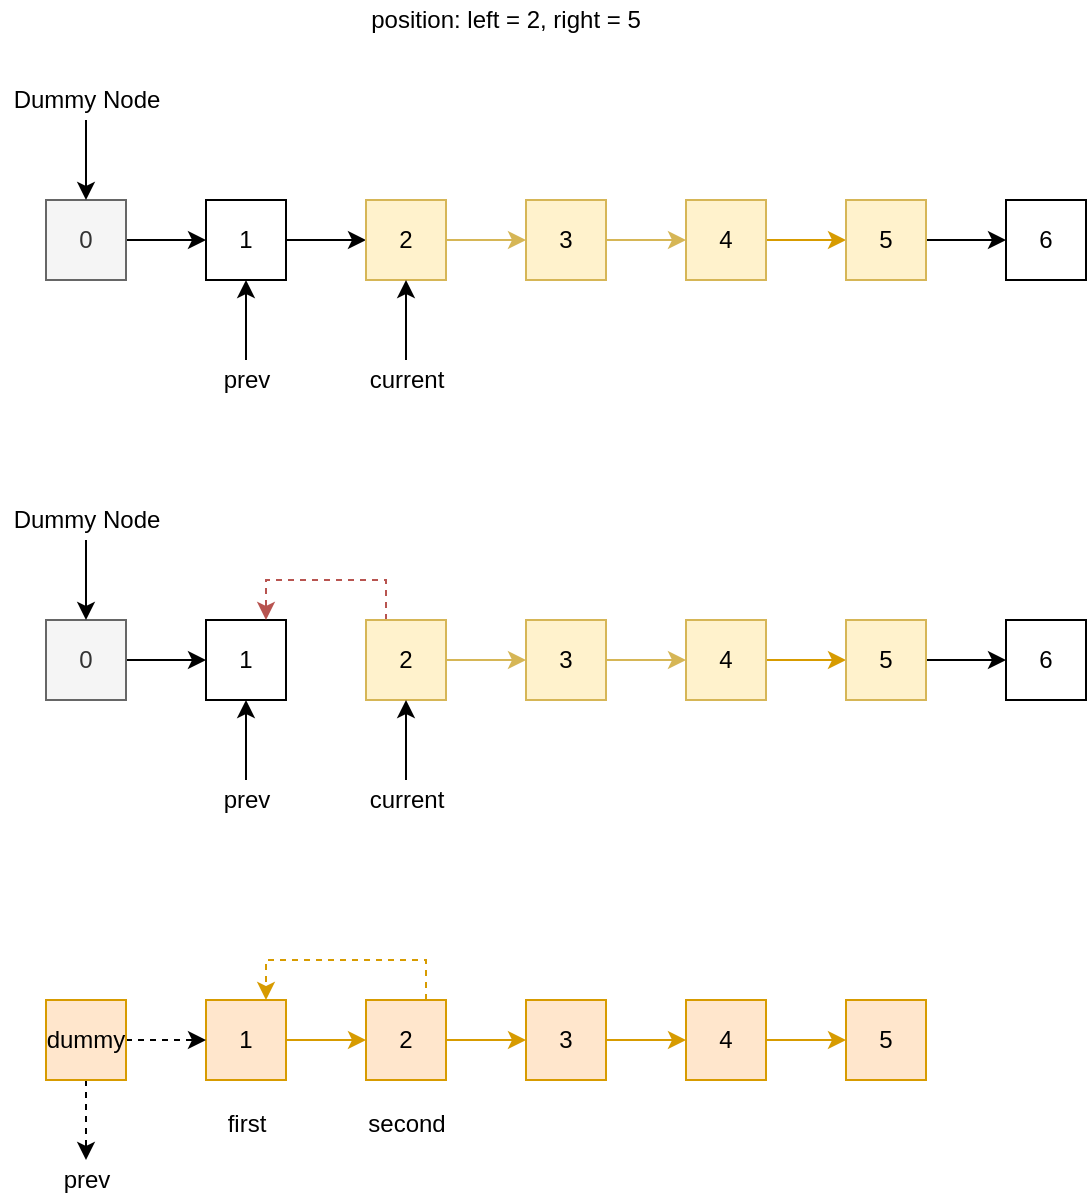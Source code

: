 <mxfile version="12.5.3" type="device"><diagram id="eoyy4kQy6lEoyuc_IlF7" name="Page-1"><mxGraphModel dx="1097" dy="859" grid="1" gridSize="10" guides="1" tooltips="1" connect="1" arrows="1" fold="1" page="1" pageScale="1" pageWidth="850" pageHeight="1100" math="0" shadow="0"><root><mxCell id="0"/><mxCell id="1" parent="0"/><mxCell id="GTrCyawnvIqGnyNoKw1O-8" style="edgeStyle=orthogonalEdgeStyle;rounded=0;orthogonalLoop=1;jettySize=auto;html=1;exitX=1;exitY=0.5;exitDx=0;exitDy=0;entryX=0;entryY=0.5;entryDx=0;entryDy=0;" edge="1" parent="1" source="GTrCyawnvIqGnyNoKw1O-1" target="GTrCyawnvIqGnyNoKw1O-2"><mxGeometry relative="1" as="geometry"/></mxCell><mxCell id="GTrCyawnvIqGnyNoKw1O-1" value="1" style="rounded=0;whiteSpace=wrap;html=1;" vertex="1" parent="1"><mxGeometry x="160" y="120" width="40" height="40" as="geometry"/></mxCell><mxCell id="GTrCyawnvIqGnyNoKw1O-9" style="edgeStyle=orthogonalEdgeStyle;rounded=0;orthogonalLoop=1;jettySize=auto;html=1;exitX=1;exitY=0.5;exitDx=0;exitDy=0;fillColor=#fff2cc;strokeColor=#d6b656;" edge="1" parent="1" source="GTrCyawnvIqGnyNoKw1O-2" target="GTrCyawnvIqGnyNoKw1O-3"><mxGeometry relative="1" as="geometry"/></mxCell><mxCell id="GTrCyawnvIqGnyNoKw1O-2" value="2" style="rounded=0;whiteSpace=wrap;html=1;fillColor=#fff2cc;strokeColor=#d6b656;" vertex="1" parent="1"><mxGeometry x="240" y="120" width="40" height="40" as="geometry"/></mxCell><mxCell id="GTrCyawnvIqGnyNoKw1O-10" style="edgeStyle=orthogonalEdgeStyle;rounded=0;orthogonalLoop=1;jettySize=auto;html=1;exitX=1;exitY=0.5;exitDx=0;exitDy=0;entryX=0;entryY=0.5;entryDx=0;entryDy=0;fillColor=#fff2cc;strokeColor=#d6b656;" edge="1" parent="1" source="GTrCyawnvIqGnyNoKw1O-3" target="GTrCyawnvIqGnyNoKw1O-4"><mxGeometry relative="1" as="geometry"/></mxCell><mxCell id="GTrCyawnvIqGnyNoKw1O-3" value="3" style="rounded=0;whiteSpace=wrap;html=1;fillColor=#fff2cc;strokeColor=#d6b656;" vertex="1" parent="1"><mxGeometry x="320" y="120" width="40" height="40" as="geometry"/></mxCell><mxCell id="GTrCyawnvIqGnyNoKw1O-12" style="edgeStyle=orthogonalEdgeStyle;rounded=0;orthogonalLoop=1;jettySize=auto;html=1;exitX=1;exitY=0.5;exitDx=0;exitDy=0;fillColor=#ffe6cc;strokeColor=#d79b00;" edge="1" parent="1" source="GTrCyawnvIqGnyNoKw1O-4" target="GTrCyawnvIqGnyNoKw1O-5"><mxGeometry relative="1" as="geometry"/></mxCell><mxCell id="GTrCyawnvIqGnyNoKw1O-4" value="4" style="rounded=0;whiteSpace=wrap;html=1;fillColor=#fff2cc;strokeColor=#d6b656;" vertex="1" parent="1"><mxGeometry x="400" y="120" width="40" height="40" as="geometry"/></mxCell><mxCell id="GTrCyawnvIqGnyNoKw1O-13" style="edgeStyle=orthogonalEdgeStyle;rounded=0;orthogonalLoop=1;jettySize=auto;html=1;exitX=1;exitY=0.5;exitDx=0;exitDy=0;" edge="1" parent="1" source="GTrCyawnvIqGnyNoKw1O-5" target="GTrCyawnvIqGnyNoKw1O-6"><mxGeometry relative="1" as="geometry"/></mxCell><mxCell id="GTrCyawnvIqGnyNoKw1O-5" value="5" style="rounded=0;whiteSpace=wrap;html=1;fillColor=#fff2cc;strokeColor=#d6b656;" vertex="1" parent="1"><mxGeometry x="480" y="120" width="40" height="40" as="geometry"/></mxCell><mxCell id="GTrCyawnvIqGnyNoKw1O-6" value="6" style="rounded=0;whiteSpace=wrap;html=1;" vertex="1" parent="1"><mxGeometry x="560" y="120" width="40" height="40" as="geometry"/></mxCell><mxCell id="GTrCyawnvIqGnyNoKw1O-14" value="position: left = 2, right = 5" style="text;html=1;strokeColor=none;fillColor=none;align=center;verticalAlign=middle;whiteSpace=wrap;rounded=0;" vertex="1" parent="1"><mxGeometry x="240" y="20" width="140" height="20" as="geometry"/></mxCell><mxCell id="GTrCyawnvIqGnyNoKw1O-24" style="edgeStyle=orthogonalEdgeStyle;rounded=0;orthogonalLoop=1;jettySize=auto;html=1;exitX=1;exitY=0.5;exitDx=0;exitDy=0;entryX=0;entryY=0.5;entryDx=0;entryDy=0;" edge="1" parent="1" source="GTrCyawnvIqGnyNoKw1O-15" target="GTrCyawnvIqGnyNoKw1O-1"><mxGeometry relative="1" as="geometry"/></mxCell><mxCell id="GTrCyawnvIqGnyNoKw1O-15" value="0" style="rounded=0;whiteSpace=wrap;html=1;fillColor=#f5f5f5;strokeColor=#666666;fontColor=#333333;" vertex="1" parent="1"><mxGeometry x="80" y="120" width="40" height="40" as="geometry"/></mxCell><mxCell id="GTrCyawnvIqGnyNoKw1O-23" value="" style="edgeStyle=orthogonalEdgeStyle;rounded=0;orthogonalLoop=1;jettySize=auto;html=1;" edge="1" parent="1" source="GTrCyawnvIqGnyNoKw1O-16" target="GTrCyawnvIqGnyNoKw1O-15"><mxGeometry relative="1" as="geometry"/></mxCell><mxCell id="GTrCyawnvIqGnyNoKw1O-16" value="Dummy Node" style="text;html=1;strokeColor=none;fillColor=none;align=center;verticalAlign=middle;whiteSpace=wrap;rounded=0;" vertex="1" parent="1"><mxGeometry x="57.5" y="60" width="85" height="20" as="geometry"/></mxCell><mxCell id="GTrCyawnvIqGnyNoKw1O-29" value="" style="edgeStyle=orthogonalEdgeStyle;rounded=0;orthogonalLoop=1;jettySize=auto;html=1;" edge="1" parent="1" source="GTrCyawnvIqGnyNoKw1O-27" target="GTrCyawnvIqGnyNoKw1O-2"><mxGeometry relative="1" as="geometry"/></mxCell><mxCell id="GTrCyawnvIqGnyNoKw1O-27" value="current" style="text;html=1;strokeColor=none;fillColor=none;align=center;verticalAlign=middle;whiteSpace=wrap;rounded=0;" vertex="1" parent="1"><mxGeometry x="217.5" y="200" width="85" height="20" as="geometry"/></mxCell><mxCell id="GTrCyawnvIqGnyNoKw1O-33" value="" style="edgeStyle=orthogonalEdgeStyle;rounded=0;orthogonalLoop=1;jettySize=auto;html=1;" edge="1" parent="1" source="GTrCyawnvIqGnyNoKw1O-32" target="GTrCyawnvIqGnyNoKw1O-1"><mxGeometry relative="1" as="geometry"/></mxCell><mxCell id="GTrCyawnvIqGnyNoKw1O-32" value="prev" style="text;html=1;strokeColor=none;fillColor=none;align=center;verticalAlign=middle;whiteSpace=wrap;rounded=0;" vertex="1" parent="1"><mxGeometry x="137.5" y="200" width="85" height="20" as="geometry"/></mxCell><mxCell id="GTrCyawnvIqGnyNoKw1O-39" value="1" style="rounded=0;whiteSpace=wrap;html=1;" vertex="1" parent="1"><mxGeometry x="160" y="330" width="40" height="40" as="geometry"/></mxCell><mxCell id="GTrCyawnvIqGnyNoKw1O-40" style="edgeStyle=orthogonalEdgeStyle;rounded=0;orthogonalLoop=1;jettySize=auto;html=1;exitX=1;exitY=0.5;exitDx=0;exitDy=0;fillColor=#fff2cc;strokeColor=#d6b656;" edge="1" parent="1" source="GTrCyawnvIqGnyNoKw1O-41" target="GTrCyawnvIqGnyNoKw1O-43"><mxGeometry relative="1" as="geometry"/></mxCell><mxCell id="GTrCyawnvIqGnyNoKw1O-172" style="edgeStyle=orthogonalEdgeStyle;rounded=0;orthogonalLoop=1;jettySize=auto;html=1;exitX=0.25;exitY=0;exitDx=0;exitDy=0;entryX=0.75;entryY=0;entryDx=0;entryDy=0;dashed=1;fillColor=#f8cecc;strokeColor=#b85450;" edge="1" parent="1" source="GTrCyawnvIqGnyNoKw1O-41" target="GTrCyawnvIqGnyNoKw1O-39"><mxGeometry relative="1" as="geometry"/></mxCell><mxCell id="GTrCyawnvIqGnyNoKw1O-41" value="2" style="rounded=0;whiteSpace=wrap;html=1;fillColor=#fff2cc;strokeColor=#d6b656;" vertex="1" parent="1"><mxGeometry x="240" y="330" width="40" height="40" as="geometry"/></mxCell><mxCell id="GTrCyawnvIqGnyNoKw1O-42" style="edgeStyle=orthogonalEdgeStyle;rounded=0;orthogonalLoop=1;jettySize=auto;html=1;exitX=1;exitY=0.5;exitDx=0;exitDy=0;entryX=0;entryY=0.5;entryDx=0;entryDy=0;fillColor=#fff2cc;strokeColor=#d6b656;" edge="1" parent="1" source="GTrCyawnvIqGnyNoKw1O-43" target="GTrCyawnvIqGnyNoKw1O-45"><mxGeometry relative="1" as="geometry"/></mxCell><mxCell id="GTrCyawnvIqGnyNoKw1O-43" value="3" style="rounded=0;whiteSpace=wrap;html=1;fillColor=#fff2cc;strokeColor=#d6b656;" vertex="1" parent="1"><mxGeometry x="320" y="330" width="40" height="40" as="geometry"/></mxCell><mxCell id="GTrCyawnvIqGnyNoKw1O-44" style="edgeStyle=orthogonalEdgeStyle;rounded=0;orthogonalLoop=1;jettySize=auto;html=1;exitX=1;exitY=0.5;exitDx=0;exitDy=0;fillColor=#ffe6cc;strokeColor=#d79b00;" edge="1" parent="1" source="GTrCyawnvIqGnyNoKw1O-45" target="GTrCyawnvIqGnyNoKw1O-47"><mxGeometry relative="1" as="geometry"/></mxCell><mxCell id="GTrCyawnvIqGnyNoKw1O-45" value="4" style="rounded=0;whiteSpace=wrap;html=1;fillColor=#fff2cc;strokeColor=#d6b656;" vertex="1" parent="1"><mxGeometry x="400" y="330" width="40" height="40" as="geometry"/></mxCell><mxCell id="GTrCyawnvIqGnyNoKw1O-46" style="edgeStyle=orthogonalEdgeStyle;rounded=0;orthogonalLoop=1;jettySize=auto;html=1;exitX=1;exitY=0.5;exitDx=0;exitDy=0;" edge="1" parent="1" source="GTrCyawnvIqGnyNoKw1O-47" target="GTrCyawnvIqGnyNoKw1O-48"><mxGeometry relative="1" as="geometry"/></mxCell><mxCell id="GTrCyawnvIqGnyNoKw1O-47" value="5" style="rounded=0;whiteSpace=wrap;html=1;fillColor=#fff2cc;strokeColor=#d6b656;" vertex="1" parent="1"><mxGeometry x="480" y="330" width="40" height="40" as="geometry"/></mxCell><mxCell id="GTrCyawnvIqGnyNoKw1O-48" value="6" style="rounded=0;whiteSpace=wrap;html=1;" vertex="1" parent="1"><mxGeometry x="560" y="330" width="40" height="40" as="geometry"/></mxCell><mxCell id="GTrCyawnvIqGnyNoKw1O-49" style="edgeStyle=orthogonalEdgeStyle;rounded=0;orthogonalLoop=1;jettySize=auto;html=1;exitX=1;exitY=0.5;exitDx=0;exitDy=0;entryX=0;entryY=0.5;entryDx=0;entryDy=0;" edge="1" parent="1" source="GTrCyawnvIqGnyNoKw1O-50" target="GTrCyawnvIqGnyNoKw1O-39"><mxGeometry relative="1" as="geometry"/></mxCell><mxCell id="GTrCyawnvIqGnyNoKw1O-50" value="0" style="rounded=0;whiteSpace=wrap;html=1;fillColor=#f5f5f5;strokeColor=#666666;fontColor=#333333;" vertex="1" parent="1"><mxGeometry x="80" y="330" width="40" height="40" as="geometry"/></mxCell><mxCell id="GTrCyawnvIqGnyNoKw1O-51" value="" style="edgeStyle=orthogonalEdgeStyle;rounded=0;orthogonalLoop=1;jettySize=auto;html=1;" edge="1" parent="1" source="GTrCyawnvIqGnyNoKw1O-52" target="GTrCyawnvIqGnyNoKw1O-50"><mxGeometry relative="1" as="geometry"/></mxCell><mxCell id="GTrCyawnvIqGnyNoKw1O-52" value="Dummy Node" style="text;html=1;strokeColor=none;fillColor=none;align=center;verticalAlign=middle;whiteSpace=wrap;rounded=0;" vertex="1" parent="1"><mxGeometry x="57.5" y="270" width="85" height="20" as="geometry"/></mxCell><mxCell id="GTrCyawnvIqGnyNoKw1O-53" value="" style="edgeStyle=orthogonalEdgeStyle;rounded=0;orthogonalLoop=1;jettySize=auto;html=1;" edge="1" parent="1" source="GTrCyawnvIqGnyNoKw1O-54" target="GTrCyawnvIqGnyNoKw1O-41"><mxGeometry relative="1" as="geometry"/></mxCell><mxCell id="GTrCyawnvIqGnyNoKw1O-54" value="current" style="text;html=1;strokeColor=none;fillColor=none;align=center;verticalAlign=middle;whiteSpace=wrap;rounded=0;" vertex="1" parent="1"><mxGeometry x="217.5" y="410" width="85" height="20" as="geometry"/></mxCell><mxCell id="GTrCyawnvIqGnyNoKw1O-57" value="" style="edgeStyle=orthogonalEdgeStyle;rounded=0;orthogonalLoop=1;jettySize=auto;html=1;" edge="1" parent="1" source="GTrCyawnvIqGnyNoKw1O-58" target="GTrCyawnvIqGnyNoKw1O-39"><mxGeometry relative="1" as="geometry"/></mxCell><mxCell id="GTrCyawnvIqGnyNoKw1O-58" value="prev" style="text;html=1;strokeColor=none;fillColor=none;align=center;verticalAlign=middle;whiteSpace=wrap;rounded=0;" vertex="1" parent="1"><mxGeometry x="137.5" y="410" width="85" height="20" as="geometry"/></mxCell><mxCell id="GTrCyawnvIqGnyNoKw1O-178" style="edgeStyle=orthogonalEdgeStyle;rounded=0;orthogonalLoop=1;jettySize=auto;html=1;exitX=1;exitY=0.5;exitDx=0;exitDy=0;entryX=0;entryY=0.5;entryDx=0;entryDy=0;fillColor=#ffe6cc;strokeColor=#d79b00;" edge="1" parent="1" source="GTrCyawnvIqGnyNoKw1O-146" target="GTrCyawnvIqGnyNoKw1O-149"><mxGeometry relative="1" as="geometry"/></mxCell><mxCell id="GTrCyawnvIqGnyNoKw1O-146" value="1" style="rounded=0;whiteSpace=wrap;html=1;fillColor=#ffe6cc;strokeColor=#d79b00;" vertex="1" parent="1"><mxGeometry x="160" y="520" width="40" height="40" as="geometry"/></mxCell><mxCell id="GTrCyawnvIqGnyNoKw1O-147" style="edgeStyle=orthogonalEdgeStyle;rounded=0;orthogonalLoop=1;jettySize=auto;html=1;exitX=1;exitY=0.5;exitDx=0;exitDy=0;fillColor=#ffe6cc;strokeColor=#d79b00;" edge="1" parent="1" source="GTrCyawnvIqGnyNoKw1O-149" target="GTrCyawnvIqGnyNoKw1O-151"><mxGeometry relative="1" as="geometry"/></mxCell><mxCell id="GTrCyawnvIqGnyNoKw1O-188" style="edgeStyle=orthogonalEdgeStyle;rounded=0;orthogonalLoop=1;jettySize=auto;html=1;exitX=0.75;exitY=0;exitDx=0;exitDy=0;entryX=0.75;entryY=0;entryDx=0;entryDy=0;dashed=1;fillColor=#ffe6cc;strokeColor=#d79b00;" edge="1" parent="1" source="GTrCyawnvIqGnyNoKw1O-149" target="GTrCyawnvIqGnyNoKw1O-146"><mxGeometry relative="1" as="geometry"/></mxCell><mxCell id="GTrCyawnvIqGnyNoKw1O-149" value="2" style="rounded=0;whiteSpace=wrap;html=1;fillColor=#ffe6cc;strokeColor=#d79b00;" vertex="1" parent="1"><mxGeometry x="240" y="520" width="40" height="40" as="geometry"/></mxCell><mxCell id="GTrCyawnvIqGnyNoKw1O-150" style="edgeStyle=orthogonalEdgeStyle;rounded=0;orthogonalLoop=1;jettySize=auto;html=1;exitX=1;exitY=0.5;exitDx=0;exitDy=0;entryX=0;entryY=0.5;entryDx=0;entryDy=0;fillColor=#ffe6cc;strokeColor=#d79b00;" edge="1" parent="1" source="GTrCyawnvIqGnyNoKw1O-151" target="GTrCyawnvIqGnyNoKw1O-153"><mxGeometry relative="1" as="geometry"/></mxCell><mxCell id="GTrCyawnvIqGnyNoKw1O-151" value="3" style="rounded=0;whiteSpace=wrap;html=1;fillColor=#ffe6cc;strokeColor=#d79b00;" vertex="1" parent="1"><mxGeometry x="320" y="520" width="40" height="40" as="geometry"/></mxCell><mxCell id="GTrCyawnvIqGnyNoKw1O-152" style="edgeStyle=orthogonalEdgeStyle;rounded=0;orthogonalLoop=1;jettySize=auto;html=1;exitX=1;exitY=0.5;exitDx=0;exitDy=0;fillColor=#ffe6cc;strokeColor=#d79b00;" edge="1" parent="1" source="GTrCyawnvIqGnyNoKw1O-153" target="GTrCyawnvIqGnyNoKw1O-155"><mxGeometry relative="1" as="geometry"/></mxCell><mxCell id="GTrCyawnvIqGnyNoKw1O-153" value="4" style="rounded=0;whiteSpace=wrap;html=1;fillColor=#ffe6cc;strokeColor=#d79b00;" vertex="1" parent="1"><mxGeometry x="400" y="520" width="40" height="40" as="geometry"/></mxCell><mxCell id="GTrCyawnvIqGnyNoKw1O-155" value="5" style="rounded=0;whiteSpace=wrap;html=1;fillColor=#ffe6cc;strokeColor=#d79b00;" vertex="1" parent="1"><mxGeometry x="480" y="520" width="40" height="40" as="geometry"/></mxCell><mxCell id="GTrCyawnvIqGnyNoKw1O-180" style="edgeStyle=orthogonalEdgeStyle;rounded=0;orthogonalLoop=1;jettySize=auto;html=1;exitX=0.5;exitY=1;exitDx=0;exitDy=0;dashed=1;" edge="1" parent="1" source="GTrCyawnvIqGnyNoKw1O-179"><mxGeometry relative="1" as="geometry"><mxPoint x="100" y="600" as="targetPoint"/></mxGeometry></mxCell><mxCell id="GTrCyawnvIqGnyNoKw1O-181" value="prev" style="text;html=1;align=center;verticalAlign=middle;resizable=0;points=[];labelBackgroundColor=#ffffff;" vertex="1" connectable="0" parent="GTrCyawnvIqGnyNoKw1O-180"><mxGeometry x="0.9" relative="1" as="geometry"><mxPoint y="12" as="offset"/></mxGeometry></mxCell><mxCell id="GTrCyawnvIqGnyNoKw1O-182" style="edgeStyle=orthogonalEdgeStyle;rounded=0;orthogonalLoop=1;jettySize=auto;html=1;exitX=1;exitY=0.5;exitDx=0;exitDy=0;entryX=0;entryY=0.5;entryDx=0;entryDy=0;dashed=1;" edge="1" parent="1" source="GTrCyawnvIqGnyNoKw1O-179" target="GTrCyawnvIqGnyNoKw1O-146"><mxGeometry relative="1" as="geometry"/></mxCell><mxCell id="GTrCyawnvIqGnyNoKw1O-179" value="dummy" style="rounded=0;whiteSpace=wrap;html=1;fillColor=#ffe6cc;strokeColor=#d79b00;" vertex="1" parent="1"><mxGeometry x="80" y="520" width="40" height="40" as="geometry"/></mxCell><mxCell id="GTrCyawnvIqGnyNoKw1O-184" value="first" style="text;html=1;align=center;verticalAlign=middle;resizable=0;points=[];labelBackgroundColor=#ffffff;" vertex="1" connectable="0" parent="1"><mxGeometry x="180" y="570" as="geometry"><mxPoint y="12" as="offset"/></mxGeometry></mxCell><mxCell id="GTrCyawnvIqGnyNoKw1O-189" value="second" style="text;html=1;align=center;verticalAlign=middle;resizable=0;points=[];labelBackgroundColor=#ffffff;" vertex="1" connectable="0" parent="1"><mxGeometry x="260" y="570" as="geometry"><mxPoint y="12" as="offset"/></mxGeometry></mxCell></root></mxGraphModel></diagram></mxfile>
